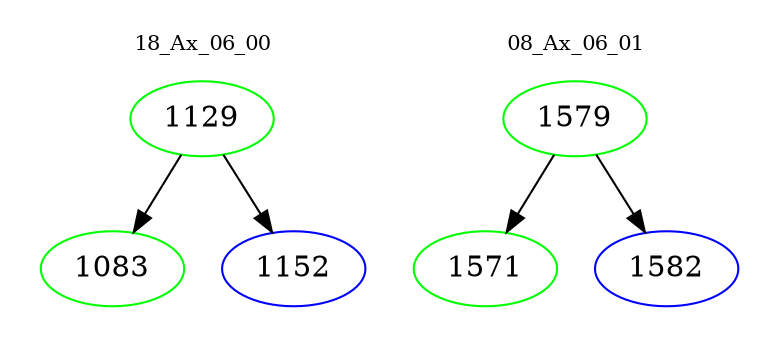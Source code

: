 digraph{
subgraph cluster_0 {
color = white
label = "18_Ax_06_00";
fontsize=10;
T0_1129 [label="1129", color="green"]
T0_1129 -> T0_1083 [color="black"]
T0_1083 [label="1083", color="green"]
T0_1129 -> T0_1152 [color="black"]
T0_1152 [label="1152", color="blue"]
}
subgraph cluster_1 {
color = white
label = "08_Ax_06_01";
fontsize=10;
T1_1579 [label="1579", color="green"]
T1_1579 -> T1_1571 [color="black"]
T1_1571 [label="1571", color="green"]
T1_1579 -> T1_1582 [color="black"]
T1_1582 [label="1582", color="blue"]
}
}

